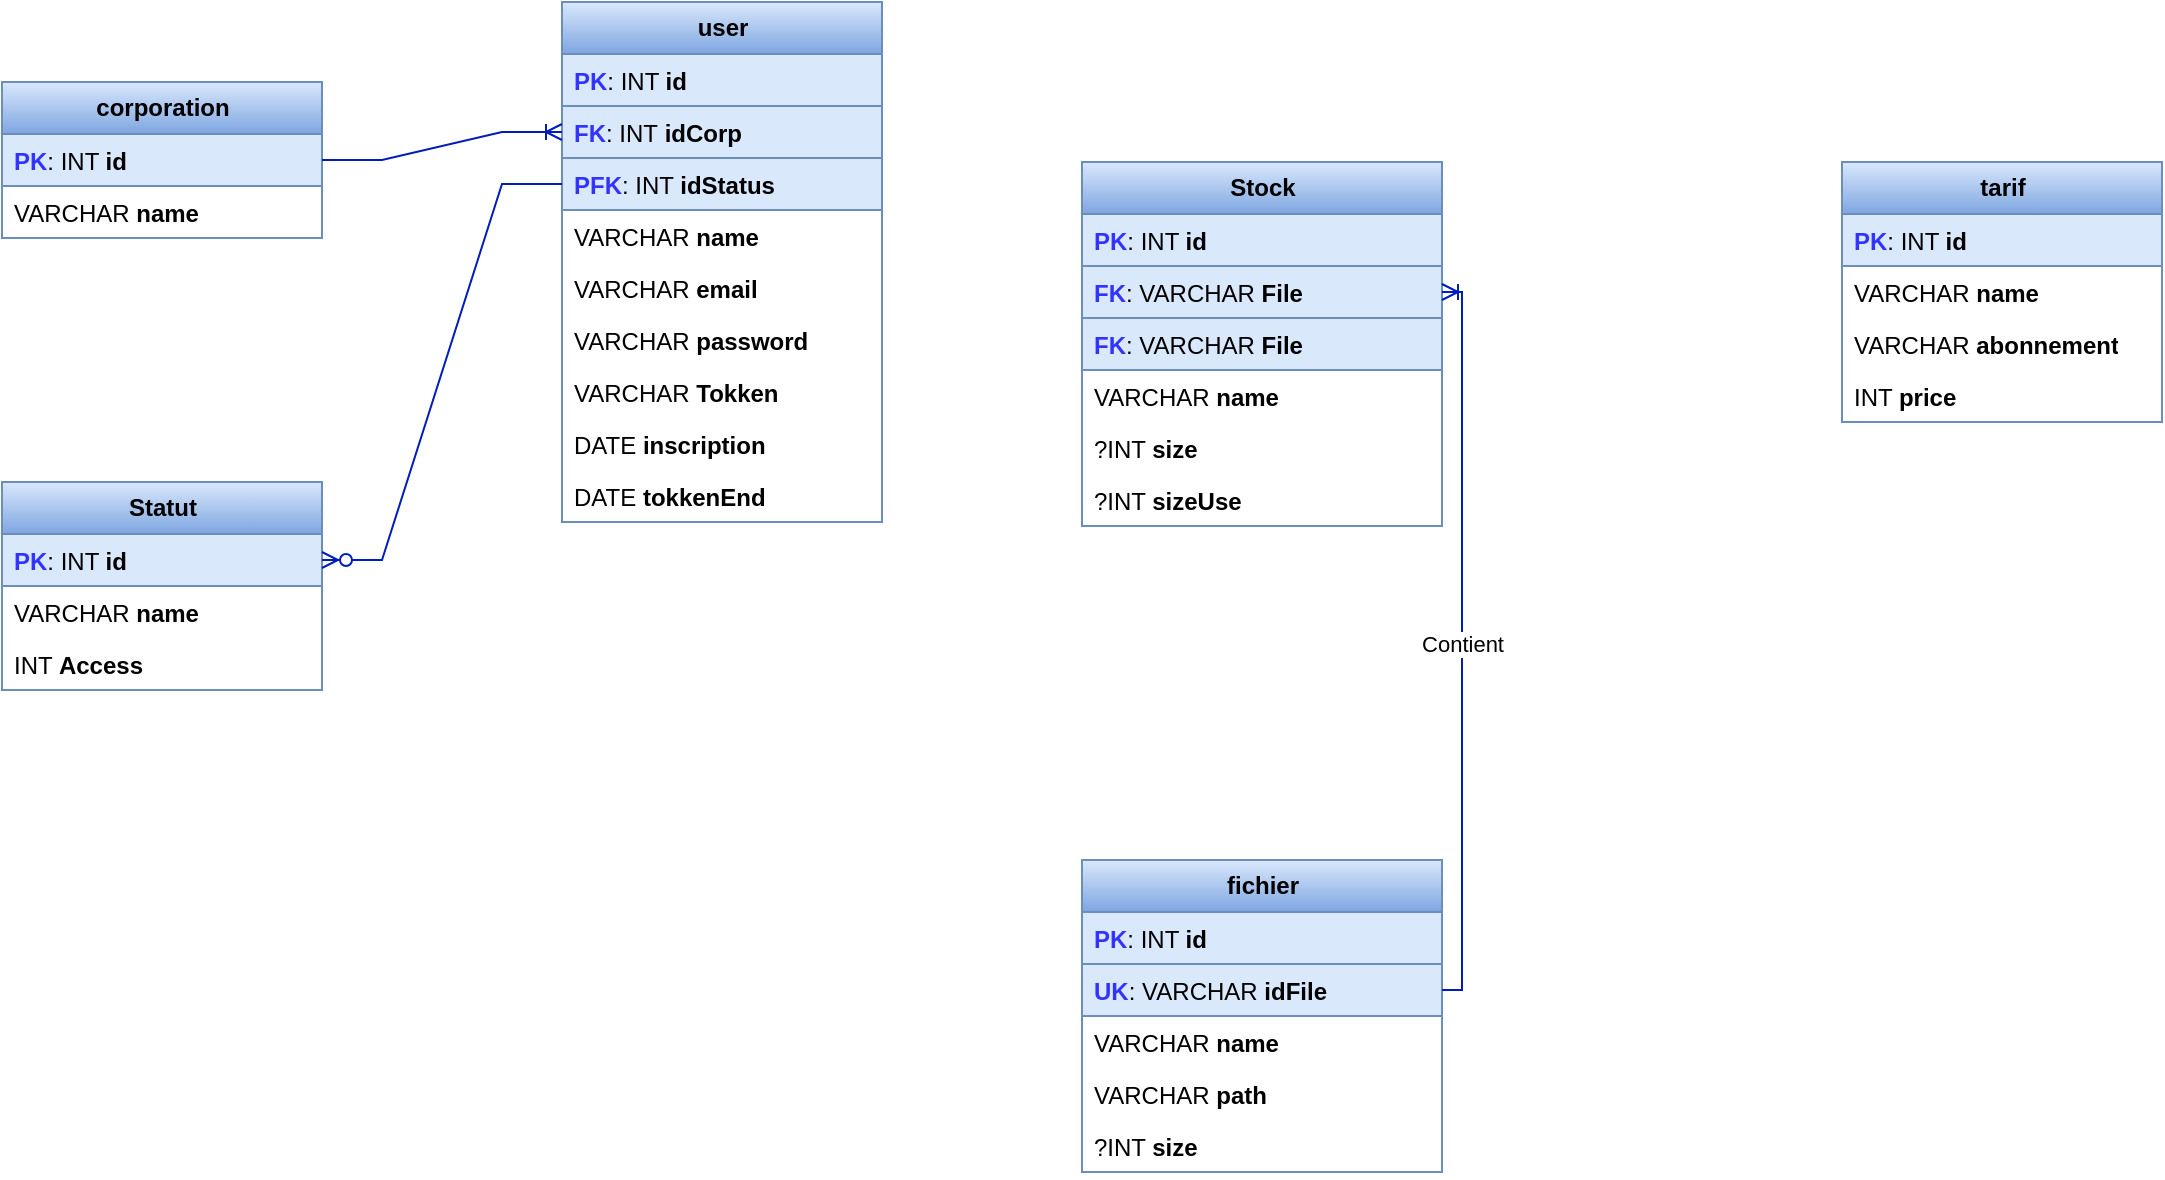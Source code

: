 <mxfile version="24.7.6">
  <diagram id="C5RBs43oDa-KdzZeNtuy" name="Page-1">
    <mxGraphModel dx="1434" dy="746" grid="1" gridSize="10" guides="1" tooltips="1" connect="1" arrows="1" fold="1" page="1" pageScale="1" pageWidth="1169" pageHeight="827" math="0" shadow="0">
      <root>
        <mxCell id="WIyWlLk6GJQsqaUBKTNV-0" />
        <mxCell id="WIyWlLk6GJQsqaUBKTNV-1" parent="WIyWlLk6GJQsqaUBKTNV-0" />
        <mxCell id="jUsBYwLIqbHVCt4yC-l_-19" value="user" style="swimlane;fontStyle=1;childLayout=stackLayout;horizontal=1;startSize=26;horizontalStack=0;resizeParent=1;resizeParentMax=0;resizeLast=0;collapsible=1;marginBottom=0;html=1;fillColor=#dae8fc;strokeColor=#6c8ebf;gradientColor=#7ea6e0;" parent="WIyWlLk6GJQsqaUBKTNV-1" vertex="1">
          <mxGeometry x="320" width="160" height="260" as="geometry" />
        </mxCell>
        <mxCell id="jUsBYwLIqbHVCt4yC-l_-20" value="&lt;b&gt;&lt;font color=&quot;#3333ff&quot;&gt;PK&lt;/font&gt;&lt;/b&gt;: INT &lt;b&gt;id&lt;/b&gt;" style="text;strokeColor=#6c8ebf;fillColor=#dae8fc;align=left;verticalAlign=top;spacingLeft=4;spacingRight=4;overflow=hidden;rotatable=0;points=[[0,0.5],[1,0.5]];portConstraint=eastwest;whiteSpace=wrap;html=1;" parent="jUsBYwLIqbHVCt4yC-l_-19" vertex="1">
          <mxGeometry y="26" width="160" height="26" as="geometry" />
        </mxCell>
        <mxCell id="jUsBYwLIqbHVCt4yC-l_-22" value="&lt;b&gt;&lt;font color=&quot;#3333ff&quot;&gt;FK&lt;/font&gt;&lt;/b&gt;: INT&amp;nbsp;&lt;b&gt;idCorp&amp;nbsp;&lt;/b&gt;" style="text;strokeColor=#6c8ebf;fillColor=#dae8fc;align=left;verticalAlign=top;spacingLeft=4;spacingRight=4;overflow=hidden;rotatable=0;points=[[0,0.5],[1,0.5]];portConstraint=eastwest;whiteSpace=wrap;html=1;" parent="jUsBYwLIqbHVCt4yC-l_-19" vertex="1">
          <mxGeometry y="52" width="160" height="26" as="geometry" />
        </mxCell>
        <mxCell id="jUsBYwLIqbHVCt4yC-l_-21" value="&lt;b&gt;&lt;font color=&quot;#3333ff&quot;&gt;PFK&lt;/font&gt;&lt;/b&gt;: INT &lt;b&gt;idStatus&lt;/b&gt;" style="text;strokeColor=#6c8ebf;fillColor=#dae8fc;align=left;verticalAlign=top;spacingLeft=4;spacingRight=4;overflow=hidden;rotatable=0;points=[[0,0.5],[1,0.5]];portConstraint=eastwest;whiteSpace=wrap;html=1;" parent="jUsBYwLIqbHVCt4yC-l_-19" vertex="1">
          <mxGeometry y="78" width="160" height="26" as="geometry" />
        </mxCell>
        <mxCell id="jUsBYwLIqbHVCt4yC-l_-23" value="VARCHAR&amp;nbsp;&lt;b&gt;name&lt;/b&gt;" style="text;strokeColor=none;fillColor=none;align=left;verticalAlign=top;spacingLeft=4;spacingRight=4;overflow=hidden;rotatable=0;points=[[0,0.5],[1,0.5]];portConstraint=eastwest;whiteSpace=wrap;html=1;" parent="jUsBYwLIqbHVCt4yC-l_-19" vertex="1">
          <mxGeometry y="104" width="160" height="26" as="geometry" />
        </mxCell>
        <mxCell id="jUsBYwLIqbHVCt4yC-l_-24" value="VARCHAR &lt;b&gt;email&lt;/b&gt;" style="text;strokeColor=none;fillColor=none;align=left;verticalAlign=top;spacingLeft=4;spacingRight=4;overflow=hidden;rotatable=0;points=[[0,0.5],[1,0.5]];portConstraint=eastwest;whiteSpace=wrap;html=1;" parent="jUsBYwLIqbHVCt4yC-l_-19" vertex="1">
          <mxGeometry y="130" width="160" height="26" as="geometry" />
        </mxCell>
        <mxCell id="jUsBYwLIqbHVCt4yC-l_-26" value="VARCHAR &lt;b&gt;password&lt;/b&gt;" style="text;strokeColor=none;fillColor=none;align=left;verticalAlign=top;spacingLeft=4;spacingRight=4;overflow=hidden;rotatable=0;points=[[0,0.5],[1,0.5]];portConstraint=eastwest;whiteSpace=wrap;html=1;" parent="jUsBYwLIqbHVCt4yC-l_-19" vertex="1">
          <mxGeometry y="156" width="160" height="26" as="geometry" />
        </mxCell>
        <mxCell id="jUsBYwLIqbHVCt4yC-l_-25" value="VARCHAR &lt;b&gt;Tokken&amp;nbsp;&lt;/b&gt;" style="text;strokeColor=none;fillColor=none;align=left;verticalAlign=top;spacingLeft=4;spacingRight=4;overflow=hidden;rotatable=0;points=[[0,0.5],[1,0.5]];portConstraint=eastwest;whiteSpace=wrap;html=1;" parent="jUsBYwLIqbHVCt4yC-l_-19" vertex="1">
          <mxGeometry y="182" width="160" height="26" as="geometry" />
        </mxCell>
        <mxCell id="jUsBYwLIqbHVCt4yC-l_-27" value="DATE &lt;b&gt;inscription&lt;/b&gt;" style="text;strokeColor=none;fillColor=none;align=left;verticalAlign=top;spacingLeft=4;spacingRight=4;overflow=hidden;rotatable=0;points=[[0,0.5],[1,0.5]];portConstraint=eastwest;whiteSpace=wrap;html=1;" parent="jUsBYwLIqbHVCt4yC-l_-19" vertex="1">
          <mxGeometry y="208" width="160" height="26" as="geometry" />
        </mxCell>
        <mxCell id="jUsBYwLIqbHVCt4yC-l_-28" value="DATE &lt;b&gt;tokkenEnd&lt;/b&gt;" style="text;strokeColor=none;fillColor=none;align=left;verticalAlign=top;spacingLeft=4;spacingRight=4;overflow=hidden;rotatable=0;points=[[0,0.5],[1,0.5]];portConstraint=eastwest;whiteSpace=wrap;html=1;" parent="jUsBYwLIqbHVCt4yC-l_-19" vertex="1">
          <mxGeometry y="234" width="160" height="26" as="geometry" />
        </mxCell>
        <mxCell id="jUsBYwLIqbHVCt4yC-l_-29" value="corporation" style="swimlane;fontStyle=1;childLayout=stackLayout;horizontal=1;startSize=26;fillColor=#dae8fc;horizontalStack=0;resizeParent=1;resizeParentMax=0;resizeLast=0;collapsible=1;marginBottom=0;html=1;gradientColor=#7ea6e0;strokeColor=#6c8ebf;labelBackgroundColor=none;labelBorderColor=none;textShadow=0;" parent="WIyWlLk6GJQsqaUBKTNV-1" vertex="1">
          <mxGeometry x="40" y="40" width="160" height="78" as="geometry" />
        </mxCell>
        <mxCell id="jUsBYwLIqbHVCt4yC-l_-30" value="&lt;b&gt;&lt;font color=&quot;#3333ff&quot;&gt;PK&lt;/font&gt;&lt;/b&gt;: INT &lt;b&gt;id&lt;/b&gt;" style="text;strokeColor=#6c8ebf;fillColor=#dae8fc;align=left;verticalAlign=top;spacingLeft=4;spacingRight=4;overflow=hidden;rotatable=0;points=[[0,0.5],[1,0.5]];portConstraint=eastwest;whiteSpace=wrap;html=1;" parent="jUsBYwLIqbHVCt4yC-l_-29" vertex="1">
          <mxGeometry y="26" width="160" height="26" as="geometry" />
        </mxCell>
        <mxCell id="jUsBYwLIqbHVCt4yC-l_-33" value="VARCHAR&amp;nbsp;&lt;b&gt;name&lt;/b&gt;" style="text;strokeColor=none;fillColor=none;align=left;verticalAlign=top;spacingLeft=4;spacingRight=4;overflow=hidden;rotatable=0;points=[[0,0.5],[1,0.5]];portConstraint=eastwest;whiteSpace=wrap;html=1;" parent="jUsBYwLIqbHVCt4yC-l_-29" vertex="1">
          <mxGeometry y="52" width="160" height="26" as="geometry" />
        </mxCell>
        <mxCell id="jUsBYwLIqbHVCt4yC-l_-39" value="Statut" style="swimlane;fontStyle=1;childLayout=stackLayout;horizontal=1;startSize=26;fillColor=#dae8fc;horizontalStack=0;resizeParent=1;resizeParentMax=0;resizeLast=0;collapsible=1;marginBottom=0;html=1;gradientColor=#7ea6e0;strokeColor=#6c8ebf;" parent="WIyWlLk6GJQsqaUBKTNV-1" vertex="1">
          <mxGeometry x="40" y="240" width="160" height="104" as="geometry" />
        </mxCell>
        <mxCell id="jUsBYwLIqbHVCt4yC-l_-40" value="&lt;b&gt;&lt;font color=&quot;#3333ff&quot;&gt;PK&lt;/font&gt;&lt;/b&gt;: INT &lt;b&gt;id&lt;/b&gt;" style="text;strokeColor=#6c8ebf;fillColor=#dae8fc;align=left;verticalAlign=top;spacingLeft=4;spacingRight=4;overflow=hidden;rotatable=0;points=[[0,0.5],[1,0.5]];portConstraint=eastwest;whiteSpace=wrap;html=1;" parent="jUsBYwLIqbHVCt4yC-l_-39" vertex="1">
          <mxGeometry y="26" width="160" height="26" as="geometry" />
        </mxCell>
        <mxCell id="jUsBYwLIqbHVCt4yC-l_-41" value="VARCHAR&amp;nbsp;&lt;b&gt;name&lt;/b&gt;" style="text;strokeColor=none;fillColor=none;align=left;verticalAlign=top;spacingLeft=4;spacingRight=4;overflow=hidden;rotatable=0;points=[[0,0.5],[1,0.5]];portConstraint=eastwest;whiteSpace=wrap;html=1;" parent="jUsBYwLIqbHVCt4yC-l_-39" vertex="1">
          <mxGeometry y="52" width="160" height="26" as="geometry" />
        </mxCell>
        <mxCell id="wmvPWUq8RUSKI9edU3eR-12" value="INT &lt;b&gt;Access&lt;/b&gt;" style="text;strokeColor=none;fillColor=none;align=left;verticalAlign=top;spacingLeft=4;spacingRight=4;overflow=hidden;rotatable=0;points=[[0,0.5],[1,0.5]];portConstraint=eastwest;whiteSpace=wrap;html=1;" vertex="1" parent="jUsBYwLIqbHVCt4yC-l_-39">
          <mxGeometry y="78" width="160" height="26" as="geometry" />
        </mxCell>
        <mxCell id="jUsBYwLIqbHVCt4yC-l_-45" value="tarif" style="swimlane;fontStyle=1;childLayout=stackLayout;horizontal=1;startSize=26;fillColor=#dae8fc;horizontalStack=0;resizeParent=1;resizeParentMax=0;resizeLast=0;collapsible=1;marginBottom=0;html=1;gradientColor=#7ea6e0;strokeColor=#6c8ebf;" parent="WIyWlLk6GJQsqaUBKTNV-1" vertex="1">
          <mxGeometry x="960" y="80" width="160" height="130" as="geometry" />
        </mxCell>
        <mxCell id="jUsBYwLIqbHVCt4yC-l_-46" value="&lt;b&gt;&lt;font color=&quot;#3333ff&quot;&gt;PK&lt;/font&gt;&lt;/b&gt;: INT &lt;b&gt;id&lt;/b&gt;" style="text;strokeColor=#6c8ebf;fillColor=#dae8fc;align=left;verticalAlign=top;spacingLeft=4;spacingRight=4;overflow=hidden;rotatable=0;points=[[0,0.5],[1,0.5]];portConstraint=eastwest;whiteSpace=wrap;html=1;" parent="jUsBYwLIqbHVCt4yC-l_-45" vertex="1">
          <mxGeometry y="26" width="160" height="26" as="geometry" />
        </mxCell>
        <mxCell id="jUsBYwLIqbHVCt4yC-l_-47" value="VARCHAR&amp;nbsp;&lt;b&gt;name&lt;/b&gt;" style="text;strokeColor=none;fillColor=none;align=left;verticalAlign=top;spacingLeft=4;spacingRight=4;overflow=hidden;rotatable=0;points=[[0,0.5],[1,0.5]];portConstraint=eastwest;whiteSpace=wrap;html=1;" parent="jUsBYwLIqbHVCt4yC-l_-45" vertex="1">
          <mxGeometry y="52" width="160" height="26" as="geometry" />
        </mxCell>
        <mxCell id="wmvPWUq8RUSKI9edU3eR-6" value="VARCHAR&amp;nbsp;&lt;span style=&quot;text-align: center; text-wrap: nowrap;&quot;&gt;&lt;b&gt;abonnement&lt;/b&gt;&lt;/span&gt;" style="text;strokeColor=none;fillColor=none;align=left;verticalAlign=top;spacingLeft=4;spacingRight=4;overflow=hidden;rotatable=0;points=[[0,0.5],[1,0.5]];portConstraint=eastwest;whiteSpace=wrap;html=1;" vertex="1" parent="jUsBYwLIqbHVCt4yC-l_-45">
          <mxGeometry y="78" width="160" height="26" as="geometry" />
        </mxCell>
        <mxCell id="cTca6WcIfXL_CAJT0KR--2" value="INT &lt;b&gt;price&lt;/b&gt;" style="text;strokeColor=none;fillColor=none;align=left;verticalAlign=top;spacingLeft=4;spacingRight=4;overflow=hidden;rotatable=0;points=[[0,0.5],[1,0.5]];portConstraint=eastwest;whiteSpace=wrap;html=1;" parent="jUsBYwLIqbHVCt4yC-l_-45" vertex="1">
          <mxGeometry y="104" width="160" height="26" as="geometry" />
        </mxCell>
        <mxCell id="jUsBYwLIqbHVCt4yC-l_-48" value="Stock" style="swimlane;fontStyle=1;childLayout=stackLayout;horizontal=1;startSize=26;fillColor=#dae8fc;horizontalStack=0;resizeParent=1;resizeParentMax=0;resizeLast=0;collapsible=1;marginBottom=0;html=1;gradientColor=#7ea6e0;strokeColor=#6c8ebf;" parent="WIyWlLk6GJQsqaUBKTNV-1" vertex="1">
          <mxGeometry x="580" y="80" width="180" height="182" as="geometry" />
        </mxCell>
        <mxCell id="jUsBYwLIqbHVCt4yC-l_-49" value="&lt;b style=&quot;&quot;&gt;&lt;font color=&quot;#3333ff&quot;&gt;PK&lt;/font&gt;&lt;/b&gt;: INT &lt;b&gt;id&lt;/b&gt;" style="text;strokeColor=#6c8ebf;fillColor=#dae8fc;align=left;verticalAlign=top;spacingLeft=4;spacingRight=4;overflow=hidden;rotatable=0;points=[[0,0.5],[1,0.5]];portConstraint=eastwest;whiteSpace=wrap;html=1;" parent="jUsBYwLIqbHVCt4yC-l_-48" vertex="1">
          <mxGeometry y="26" width="180" height="26" as="geometry" />
        </mxCell>
        <mxCell id="wmvPWUq8RUSKI9edU3eR-1" value="&lt;b style=&quot;&quot;&gt;&lt;font style=&quot;&quot; color=&quot;#3333ff&quot;&gt;FK&lt;/font&gt;&lt;/b&gt;: VARCHAR&amp;nbsp;&lt;b&gt;File&lt;/b&gt;" style="text;strokeColor=#6c8ebf;fillColor=#dae8fc;align=left;verticalAlign=top;spacingLeft=4;spacingRight=4;overflow=hidden;rotatable=0;points=[[0,0.5],[1,0.5]];portConstraint=eastwest;whiteSpace=wrap;html=1;" vertex="1" parent="jUsBYwLIqbHVCt4yC-l_-48">
          <mxGeometry y="52" width="180" height="26" as="geometry" />
        </mxCell>
        <mxCell id="wmvPWUq8RUSKI9edU3eR-7" value="&lt;b style=&quot;&quot;&gt;&lt;font color=&quot;#3333ff&quot;&gt;FK&lt;/font&gt;&lt;/b&gt;: VARCHAR&amp;nbsp;&lt;b&gt;File&lt;/b&gt;" style="text;strokeColor=#6c8ebf;fillColor=#dae8fc;align=left;verticalAlign=top;spacingLeft=4;spacingRight=4;overflow=hidden;rotatable=0;points=[[0,0.5],[1,0.5]];portConstraint=eastwest;whiteSpace=wrap;html=1;" vertex="1" parent="jUsBYwLIqbHVCt4yC-l_-48">
          <mxGeometry y="78" width="180" height="26" as="geometry" />
        </mxCell>
        <mxCell id="jUsBYwLIqbHVCt4yC-l_-50" value="VARCHAR&amp;nbsp;&lt;b&gt;name&lt;/b&gt;" style="text;strokeColor=none;fillColor=none;align=left;verticalAlign=top;spacingLeft=4;spacingRight=4;overflow=hidden;rotatable=0;points=[[0,0.5],[1,0.5]];portConstraint=eastwest;whiteSpace=wrap;html=1;" parent="jUsBYwLIqbHVCt4yC-l_-48" vertex="1">
          <mxGeometry y="104" width="180" height="26" as="geometry" />
        </mxCell>
        <mxCell id="cTca6WcIfXL_CAJT0KR--1" value="?INT &lt;b&gt;size&lt;/b&gt;" style="text;strokeColor=none;fillColor=none;align=left;verticalAlign=top;spacingLeft=4;spacingRight=4;overflow=hidden;rotatable=0;points=[[0,0.5],[1,0.5]];portConstraint=eastwest;whiteSpace=wrap;html=1;" parent="jUsBYwLIqbHVCt4yC-l_-48" vertex="1">
          <mxGeometry y="130" width="180" height="26" as="geometry" />
        </mxCell>
        <mxCell id="wmvPWUq8RUSKI9edU3eR-8" value="?INT &lt;b&gt;sizeUse&lt;/b&gt;" style="text;strokeColor=none;fillColor=none;align=left;verticalAlign=top;spacingLeft=4;spacingRight=4;overflow=hidden;rotatable=0;points=[[0,0.5],[1,0.5]];portConstraint=eastwest;whiteSpace=wrap;html=1;" vertex="1" parent="jUsBYwLIqbHVCt4yC-l_-48">
          <mxGeometry y="156" width="180" height="26" as="geometry" />
        </mxCell>
        <mxCell id="jUsBYwLIqbHVCt4yC-l_-51" value="fichier" style="swimlane;fontStyle=1;childLayout=stackLayout;horizontal=1;startSize=26;fillColor=#dae8fc;horizontalStack=0;resizeParent=1;resizeParentMax=0;resizeLast=0;collapsible=1;marginBottom=0;html=1;gradientColor=#7ea6e0;strokeColor=#6c8ebf;" parent="WIyWlLk6GJQsqaUBKTNV-1" vertex="1">
          <mxGeometry x="580" y="429" width="180" height="156" as="geometry" />
        </mxCell>
        <mxCell id="jUsBYwLIqbHVCt4yC-l_-52" value="&lt;b&gt;&lt;font color=&quot;#3333ff&quot;&gt;PK&lt;/font&gt;&lt;/b&gt;: INT &lt;b&gt;id&lt;/b&gt;" style="text;strokeColor=#6c8ebf;fillColor=#dae8fc;align=left;verticalAlign=top;spacingLeft=4;spacingRight=4;overflow=hidden;rotatable=0;points=[[0,0.5],[1,0.5]];portConstraint=eastwest;whiteSpace=wrap;html=1;" parent="jUsBYwLIqbHVCt4yC-l_-51" vertex="1">
          <mxGeometry y="26" width="180" height="26" as="geometry" />
        </mxCell>
        <mxCell id="wmvPWUq8RUSKI9edU3eR-4" value="&lt;b&gt;&lt;font color=&quot;#3333ff&quot;&gt;UK&lt;/font&gt;&lt;/b&gt;:&lt;b&gt;&amp;nbsp;&lt;/b&gt;VARCHAR &lt;b&gt;idFile&lt;/b&gt;" style="text;strokeColor=#6c8ebf;fillColor=#dae8fc;align=left;verticalAlign=top;spacingLeft=4;spacingRight=4;overflow=hidden;rotatable=0;points=[[0,0.5],[1,0.5]];portConstraint=eastwest;whiteSpace=wrap;html=1;" vertex="1" parent="jUsBYwLIqbHVCt4yC-l_-51">
          <mxGeometry y="52" width="180" height="26" as="geometry" />
        </mxCell>
        <mxCell id="jUsBYwLIqbHVCt4yC-l_-53" value="VARCHAR&amp;nbsp;&lt;b&gt;name&lt;/b&gt;" style="text;strokeColor=none;fillColor=none;align=left;verticalAlign=top;spacingLeft=4;spacingRight=4;overflow=hidden;rotatable=0;points=[[0,0.5],[1,0.5]];portConstraint=eastwest;whiteSpace=wrap;html=1;" parent="jUsBYwLIqbHVCt4yC-l_-51" vertex="1">
          <mxGeometry y="78" width="180" height="26" as="geometry" />
        </mxCell>
        <mxCell id="jUsBYwLIqbHVCt4yC-l_-54" value="VARCHAR &lt;b&gt;path&lt;/b&gt;" style="text;strokeColor=none;fillColor=none;align=left;verticalAlign=top;spacingLeft=4;spacingRight=4;overflow=hidden;rotatable=0;points=[[0,0.5],[1,0.5]];portConstraint=eastwest;whiteSpace=wrap;html=1;" parent="jUsBYwLIqbHVCt4yC-l_-51" vertex="1">
          <mxGeometry y="104" width="180" height="26" as="geometry" />
        </mxCell>
        <mxCell id="cTca6WcIfXL_CAJT0KR--0" value="?INT &lt;b&gt;size&lt;/b&gt;" style="text;strokeColor=none;fillColor=none;align=left;verticalAlign=top;spacingLeft=4;spacingRight=4;overflow=hidden;rotatable=0;points=[[0,0.5],[1,0.5]];portConstraint=eastwest;whiteSpace=wrap;html=1;" parent="jUsBYwLIqbHVCt4yC-l_-51" vertex="1">
          <mxGeometry y="130" width="180" height="26" as="geometry" />
        </mxCell>
        <mxCell id="wmvPWUq8RUSKI9edU3eR-3" value="" style="edgeStyle=orthogonalEdgeStyle;fontSize=12;html=1;endArrow=ERoneToMany;rounded=0;exitX=1;exitY=0.5;exitDx=0;exitDy=0;entryX=1;entryY=0.5;entryDx=0;entryDy=0;fillColor=#0050ef;strokeColor=#001DBC;" edge="1" parent="WIyWlLk6GJQsqaUBKTNV-1" source="wmvPWUq8RUSKI9edU3eR-4" target="wmvPWUq8RUSKI9edU3eR-1">
          <mxGeometry width="100" height="100" relative="1" as="geometry">
            <mxPoint x="840" y="350" as="sourcePoint" />
            <mxPoint x="860" y="218" as="targetPoint" />
          </mxGeometry>
        </mxCell>
        <mxCell id="wmvPWUq8RUSKI9edU3eR-5" value="Contient" style="edgeLabel;html=1;align=center;verticalAlign=middle;resizable=0;points=[];" vertex="1" connectable="0" parent="wmvPWUq8RUSKI9edU3eR-3">
          <mxGeometry x="-0.008" relative="1" as="geometry">
            <mxPoint as="offset" />
          </mxGeometry>
        </mxCell>
        <mxCell id="wmvPWUq8RUSKI9edU3eR-13" value="" style="edgeStyle=entityRelationEdgeStyle;fontSize=12;html=1;endArrow=ERoneToMany;rounded=0;entryX=0;entryY=0.5;entryDx=0;entryDy=0;fillColor=#0050ef;strokeColor=#001DBC;exitX=1;exitY=0.5;exitDx=0;exitDy=0;" edge="1" parent="WIyWlLk6GJQsqaUBKTNV-1" source="jUsBYwLIqbHVCt4yC-l_-30" target="jUsBYwLIqbHVCt4yC-l_-22">
          <mxGeometry width="100" height="100" relative="1" as="geometry">
            <mxPoint x="200" y="120" as="sourcePoint" />
            <mxPoint x="460" y="230" as="targetPoint" />
          </mxGeometry>
        </mxCell>
        <mxCell id="wmvPWUq8RUSKI9edU3eR-15" value="" style="edgeStyle=entityRelationEdgeStyle;fontSize=12;html=1;endArrow=ERzeroToMany;endFill=1;rounded=0;fillColor=#0050ef;strokeColor=#001DBC;exitX=0;exitY=0.5;exitDx=0;exitDy=0;entryX=1;entryY=0.5;entryDx=0;entryDy=0;" edge="1" parent="WIyWlLk6GJQsqaUBKTNV-1" source="jUsBYwLIqbHVCt4yC-l_-21" target="jUsBYwLIqbHVCt4yC-l_-40">
          <mxGeometry width="100" height="100" relative="1" as="geometry">
            <mxPoint x="360" y="330" as="sourcePoint" />
            <mxPoint x="310" y="330" as="targetPoint" />
          </mxGeometry>
        </mxCell>
      </root>
    </mxGraphModel>
  </diagram>
</mxfile>
